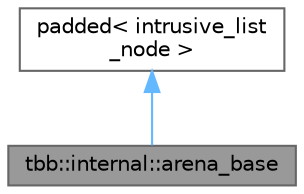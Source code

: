digraph "tbb::internal::arena_base"
{
 // LATEX_PDF_SIZE
  bgcolor="transparent";
  edge [fontname=Helvetica,fontsize=10,labelfontname=Helvetica,labelfontsize=10];
  node [fontname=Helvetica,fontsize=10,shape=box,height=0.2,width=0.4];
  Node1 [id="Node000001",label="tbb::internal::arena_base",height=0.2,width=0.4,color="gray40", fillcolor="grey60", style="filled", fontcolor="black",tooltip="The structure of an arena, except the array of slots."];
  Node2 -> Node1 [id="edge1_Node000001_Node000002",dir="back",color="steelblue1",style="solid",tooltip=" "];
  Node2 [id="Node000002",label="padded\< intrusive_list\l_node \>",height=0.2,width=0.4,color="gray40", fillcolor="white", style="filled",tooltip=" "];
}
